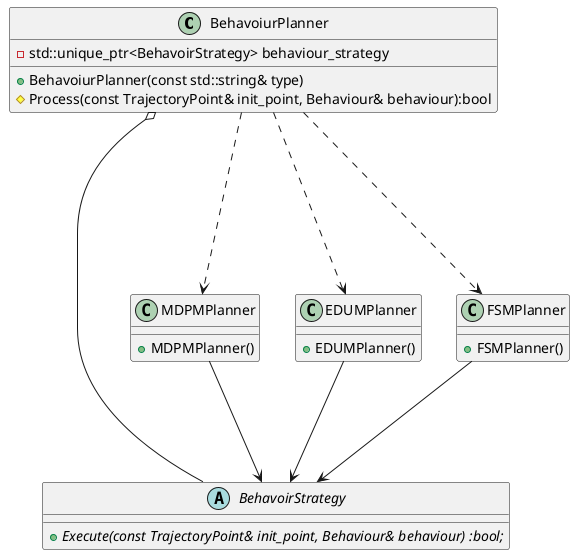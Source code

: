 @startuml

class BehavoiurPlanner{
   -std::unique_ptr<BehavoirStrategy> behaviour_strategy
   +BehavoiurPlanner(const std::string& type)
   #Process(const TrajectoryPoint& init_point, Behaviour& behaviour):bool
 }

abstract class BehavoirStrategy{
  {abstract} + Execute(const TrajectoryPoint& init_point, Behaviour& behaviour) :bool;
}

class MDPMPlanner{
  +MDPMPlanner()
}

class EDUMPlanner{
  +EDUMPlanner()

}
class FSMPlanner{
 +FSMPlanner()
}
FSMPlanner--->BehavoirStrategy
MDPMPlanner--->BehavoirStrategy
EDUMPlanner--->BehavoirStrategy
BehavoiurPlanner....>FSMPlanner
BehavoiurPlanner....> MDPMPlanner
BehavoiurPlanner....> EDUMPlanner
BehavoiurPlanner o----BehavoirStrategy
@enduml